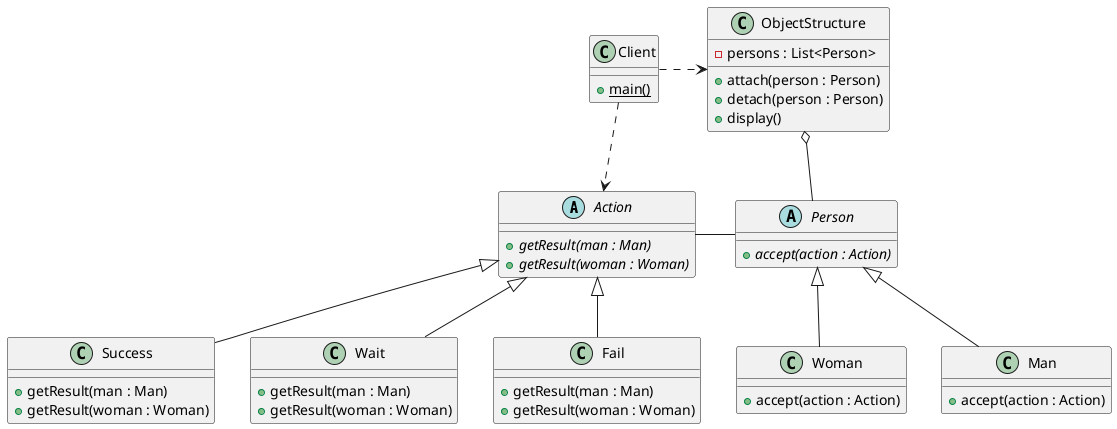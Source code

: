 @startuml
abstract class Action {
    {abstract} + getResult(man : Man)
    {abstract} + getResult(woman : Woman)
}
class Success {
    + getResult(man : Man)
    + getResult(woman : Woman)
}
class Wait {
    + getResult(man : Man)
    + getResult(woman : Woman)
}
class Fail {
    + getResult(man : Man)
    + getResult(woman : Woman)
}
abstract class Person {
    {abstract} + accept(action : Action)
}
class Man {
    + accept(action : Action)
}
class Woman {
    + accept(action : Action)
}
class ObjectStructure {
    - persons : List<Person>
    + attach(person : Person)
    + detach(person : Person)
    + display()
}
class Client {
    {static} + main()
}
Fail -up-|> Action
Man -up-|> Person
Success -up-|> Action
Wait -up-|> Action
Woman -up-|> Person
Action -right- Person
ObjectStructure o-- Person
Client ..> Action
Client .right.> ObjectStructure
@enduml